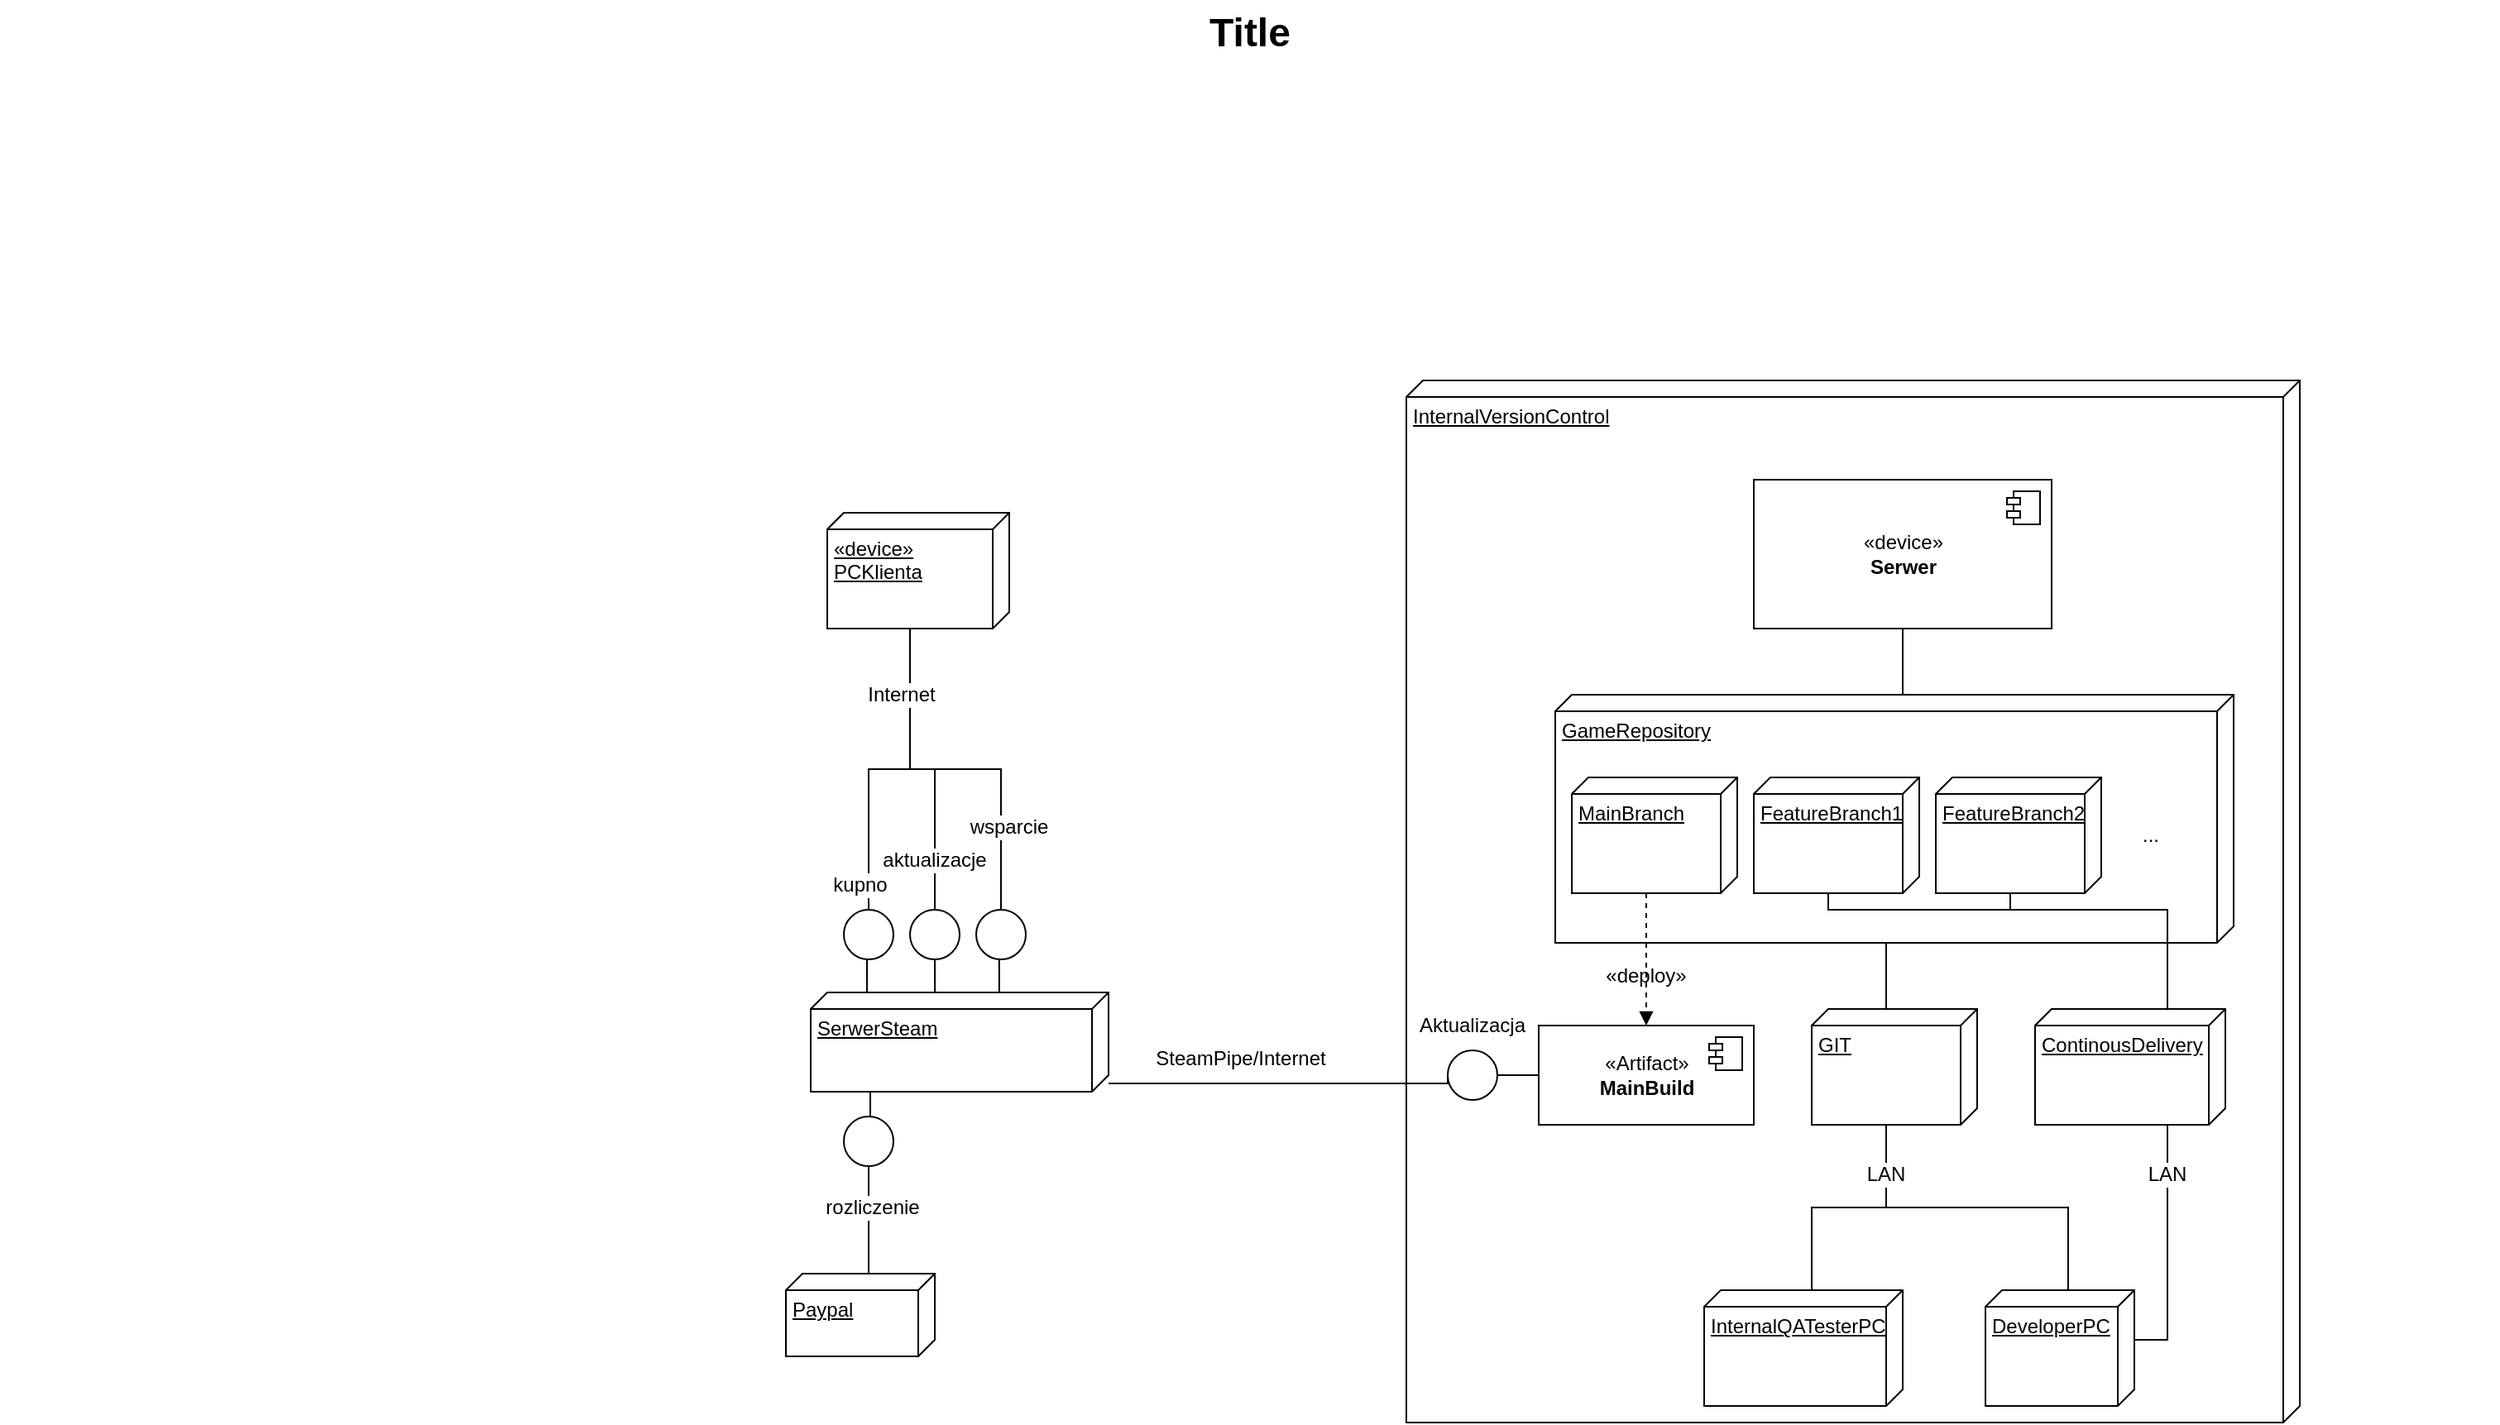 <mxfile version="13.2.4" type="google"><diagram name="Page-1" id="929967ad-93f9-6ef4-fab6-5d389245f69c"><mxGraphModel dx="1422" dy="773" grid="1" gridSize="10" guides="1" tooltips="1" connect="1" arrows="1" fold="1" page="1" pageScale="1.5" pageWidth="1169" pageHeight="826" background="none" math="0" shadow="0"><root><mxCell id="0" style=";html=1;"/><mxCell id="1" style=";html=1;" parent="0"/><mxCell id="1672d66443f91eb5-23" value="Title" style="text;strokeColor=none;fillColor=none;html=1;fontSize=24;fontStyle=1;verticalAlign=middle;align=center;" parent="1" vertex="1"><mxGeometry x="120" y="40" width="1510" height="40" as="geometry"/></mxCell><mxCell id="Bc8ptzITV78zBMkBvAhY-1" value="&lt;div&gt;SerwerSteam&lt;/div&gt;" style="verticalAlign=top;align=left;spacingTop=8;spacingLeft=2;spacingRight=12;shape=cube;size=10;direction=south;fontStyle=4;html=1;" vertex="1" parent="1"><mxGeometry x="610" y="640" width="180" height="60" as="geometry"/></mxCell><mxCell id="Bc8ptzITV78zBMkBvAhY-8" value="&lt;div&gt;«device»&lt;/div&gt;&lt;div&gt;PCKlienta&lt;/div&gt;" style="verticalAlign=top;align=left;spacingTop=8;spacingLeft=2;spacingRight=12;shape=cube;size=10;direction=south;fontStyle=4;html=1;" vertex="1" parent="1"><mxGeometry x="620" y="350" width="110" height="70" as="geometry"/></mxCell><mxCell id="Bc8ptzITV78zBMkBvAhY-9" value="&lt;div&gt;InternalVersionControl&lt;/div&gt;" style="verticalAlign=top;align=left;spacingTop=8;spacingLeft=2;spacingRight=12;shape=cube;size=10;direction=south;fontStyle=4;html=1;" vertex="1" parent="1"><mxGeometry x="970" y="270" width="540" height="630" as="geometry"/></mxCell><mxCell id="Bc8ptzITV78zBMkBvAhY-11" value="&lt;div&gt;SteamPipe/Internet&lt;/div&gt;" style="text;html=1;strokeColor=none;fillColor=none;align=center;verticalAlign=middle;whiteSpace=wrap;rounded=0;" vertex="1" parent="1"><mxGeometry x="850" y="670" width="40" height="20" as="geometry"/></mxCell><mxCell id="Bc8ptzITV78zBMkBvAhY-14" value="&lt;div&gt;GameRepository&lt;/div&gt;" style="verticalAlign=top;align=left;spacingTop=8;spacingLeft=2;spacingRight=12;shape=cube;size=10;direction=south;fontStyle=4;html=1;" vertex="1" parent="1"><mxGeometry x="1060" y="460" width="410" height="150" as="geometry"/></mxCell><mxCell id="Bc8ptzITV78zBMkBvAhY-25" style="edgeStyle=orthogonalEdgeStyle;rounded=0;orthogonalLoop=1;jettySize=auto;html=1;exitX=0;exitY=0;exitDx=0;exitDy=40;exitPerimeter=0;entryX=0;entryY=0;entryDx=70;entryDy=55;entryPerimeter=0;endArrow=none;endFill=0;" edge="1" parent="1" source="Bc8ptzITV78zBMkBvAhY-15" target="Bc8ptzITV78zBMkBvAhY-22"><mxGeometry relative="1" as="geometry"/></mxCell><mxCell id="Bc8ptzITV78zBMkBvAhY-15" value="DeveloperPC" style="verticalAlign=top;align=left;spacingTop=8;spacingLeft=2;spacingRight=12;shape=cube;size=10;direction=south;fontStyle=4;html=1;" vertex="1" parent="1"><mxGeometry x="1320" y="820" width="90" height="70" as="geometry"/></mxCell><mxCell id="Bc8ptzITV78zBMkBvAhY-17" value="MainBranch" style="verticalAlign=top;align=left;spacingTop=8;spacingLeft=2;spacingRight=12;shape=cube;size=10;direction=south;fontStyle=4;html=1;" vertex="1" parent="1"><mxGeometry x="1070" y="510" width="100" height="70" as="geometry"/></mxCell><mxCell id="Bc8ptzITV78zBMkBvAhY-31" style="edgeStyle=orthogonalEdgeStyle;rounded=0;orthogonalLoop=1;jettySize=auto;html=1;exitX=0;exitY=0;exitDx=70;exitDy=55;exitPerimeter=0;endArrow=none;endFill=0;" edge="1" parent="1" source="Bc8ptzITV78zBMkBvAhY-18" target="Bc8ptzITV78zBMkBvAhY-29"><mxGeometry relative="1" as="geometry"><Array as="points"><mxPoint x="1225" y="590"/><mxPoint x="1430" y="590"/></Array></mxGeometry></mxCell><mxCell id="Bc8ptzITV78zBMkBvAhY-18" value="&lt;div&gt;FeatureBranch1&lt;/div&gt;" style="verticalAlign=top;align=left;spacingTop=8;spacingLeft=2;spacingRight=12;shape=cube;size=10;direction=south;fontStyle=4;html=1;" vertex="1" parent="1"><mxGeometry x="1180" y="510" width="100" height="70" as="geometry"/></mxCell><mxCell id="Bc8ptzITV78zBMkBvAhY-30" style="edgeStyle=orthogonalEdgeStyle;rounded=0;orthogonalLoop=1;jettySize=auto;html=1;exitX=0;exitY=0;exitDx=70;exitDy=55;exitPerimeter=0;entryX=0;entryY=0;entryDx=0;entryDy=52.5;entryPerimeter=0;endArrow=none;endFill=0;" edge="1" parent="1" source="Bc8ptzITV78zBMkBvAhY-19" target="Bc8ptzITV78zBMkBvAhY-29"><mxGeometry relative="1" as="geometry"><Array as="points"><mxPoint x="1335" y="590"/><mxPoint x="1430" y="590"/><mxPoint x="1430" y="650"/></Array></mxGeometry></mxCell><mxCell id="Bc8ptzITV78zBMkBvAhY-19" value="&lt;div&gt;FeatureBranch2&lt;/div&gt;" style="verticalAlign=top;align=left;spacingTop=8;spacingLeft=2;spacingRight=12;shape=cube;size=10;direction=south;fontStyle=4;html=1;" vertex="1" parent="1"><mxGeometry x="1290" y="510" width="100" height="70" as="geometry"/></mxCell><mxCell id="Bc8ptzITV78zBMkBvAhY-20" value="..." style="text;html=1;strokeColor=none;fillColor=none;align=center;verticalAlign=middle;whiteSpace=wrap;rounded=0;" vertex="1" parent="1"><mxGeometry x="1400" y="535" width="40" height="20" as="geometry"/></mxCell><mxCell id="Bc8ptzITV78zBMkBvAhY-24" style="edgeStyle=orthogonalEdgeStyle;rounded=0;orthogonalLoop=1;jettySize=auto;html=1;exitX=0;exitY=0;exitDx=0;exitDy=55;exitPerimeter=0;entryX=0;entryY=0;entryDx=150;entryDy=210;entryPerimeter=0;endArrow=none;endFill=0;" edge="1" parent="1" source="Bc8ptzITV78zBMkBvAhY-22" target="Bc8ptzITV78zBMkBvAhY-14"><mxGeometry relative="1" as="geometry"/></mxCell><mxCell id="Bc8ptzITV78zBMkBvAhY-22" value="&lt;div&gt;GIT&lt;/div&gt;" style="verticalAlign=top;align=left;spacingTop=8;spacingLeft=2;spacingRight=12;shape=cube;size=10;direction=south;fontStyle=4;html=1;" vertex="1" parent="1"><mxGeometry x="1215" y="650" width="100" height="70" as="geometry"/></mxCell><mxCell id="Bc8ptzITV78zBMkBvAhY-72" style="edgeStyle=orthogonalEdgeStyle;rounded=0;orthogonalLoop=1;jettySize=auto;html=1;exitX=0;exitY=0;exitDx=0;exitDy=55;exitPerimeter=0;entryX=0;entryY=0;entryDx=70;entryDy=55;entryPerimeter=0;endArrow=none;endFill=0;" edge="1" parent="1" source="Bc8ptzITV78zBMkBvAhY-26" target="Bc8ptzITV78zBMkBvAhY-22"><mxGeometry relative="1" as="geometry"/></mxCell><mxCell id="Bc8ptzITV78zBMkBvAhY-26" value="InternalQATesterPC" style="verticalAlign=top;align=left;spacingTop=8;spacingLeft=2;spacingRight=12;shape=cube;size=10;direction=south;fontStyle=4;html=1;" vertex="1" parent="1"><mxGeometry x="1150" y="820" width="120" height="70" as="geometry"/></mxCell><mxCell id="Bc8ptzITV78zBMkBvAhY-6" value="«Artifact»&lt;br&gt;&lt;b&gt;MainBuild&lt;/b&gt;" style="html=1;dropTarget=0;" vertex="1" parent="1"><mxGeometry x="1050" y="660" width="130" height="60" as="geometry"/></mxCell><mxCell id="Bc8ptzITV78zBMkBvAhY-7" value="" style="shape=component;jettyWidth=8;jettyHeight=4;" vertex="1" parent="Bc8ptzITV78zBMkBvAhY-6"><mxGeometry x="1" width="20" height="20" relative="1" as="geometry"><mxPoint x="-27" y="7" as="offset"/></mxGeometry></mxCell><mxCell id="Bc8ptzITV78zBMkBvAhY-32" style="edgeStyle=orthogonalEdgeStyle;rounded=0;orthogonalLoop=1;jettySize=auto;html=1;exitX=0;exitY=0;exitDx=70;exitDy=62.5;exitPerimeter=0;entryX=0;entryY=0;entryDx=30;entryDy=0;entryPerimeter=0;endArrow=none;endFill=0;" edge="1" parent="1" source="Bc8ptzITV78zBMkBvAhY-29" target="Bc8ptzITV78zBMkBvAhY-15"><mxGeometry relative="1" as="geometry"><Array as="points"><mxPoint x="1430" y="720"/><mxPoint x="1430" y="850"/></Array></mxGeometry></mxCell><mxCell id="Bc8ptzITV78zBMkBvAhY-29" value="ContinousDelivery" style="verticalAlign=top;align=left;spacingTop=8;spacingLeft=2;spacingRight=12;shape=cube;size=10;direction=south;fontStyle=4;html=1;" vertex="1" parent="1"><mxGeometry x="1350" y="650" width="115" height="70" as="geometry"/></mxCell><mxCell id="Bc8ptzITV78zBMkBvAhY-10" style="edgeStyle=orthogonalEdgeStyle;rounded=0;orthogonalLoop=1;jettySize=auto;html=1;exitX=0;exitY=0;exitDx=55;exitDy=0;exitPerimeter=0;endArrow=none;endFill=0;entryX=0;entryY=0.5;entryDx=0;entryDy=0;" edge="1" parent="1" source="Bc8ptzITV78zBMkBvAhY-1" target="Bc8ptzITV78zBMkBvAhY-35"><mxGeometry relative="1" as="geometry"><Array as="points"><mxPoint x="995" y="695"/></Array></mxGeometry></mxCell><mxCell id="Bc8ptzITV78zBMkBvAhY-36" style="edgeStyle=orthogonalEdgeStyle;rounded=0;orthogonalLoop=1;jettySize=auto;html=1;exitX=1;exitY=0.5;exitDx=0;exitDy=0;entryX=0;entryY=0.5;entryDx=0;entryDy=0;endArrow=none;endFill=0;" edge="1" parent="1" source="Bc8ptzITV78zBMkBvAhY-35" target="Bc8ptzITV78zBMkBvAhY-6"><mxGeometry relative="1" as="geometry"/></mxCell><mxCell id="Bc8ptzITV78zBMkBvAhY-35" value="" style="ellipse;whiteSpace=wrap;html=1;aspect=fixed;" vertex="1" parent="1"><mxGeometry x="995" y="675" width="30" height="30" as="geometry"/></mxCell><mxCell id="Bc8ptzITV78zBMkBvAhY-37" value="Aktualizacja" style="text;html=1;strokeColor=none;fillColor=none;align=center;verticalAlign=middle;whiteSpace=wrap;rounded=0;labelBackgroundColor=#ffffff;" vertex="1" parent="1"><mxGeometry x="990" y="650" width="40" height="20" as="geometry"/></mxCell><mxCell id="Bc8ptzITV78zBMkBvAhY-42" style="edgeStyle=orthogonalEdgeStyle;rounded=0;orthogonalLoop=1;jettySize=auto;html=1;exitX=0.5;exitY=1;exitDx=0;exitDy=0;entryX=-0.008;entryY=0.811;entryDx=0;entryDy=0;entryPerimeter=0;endArrow=none;endFill=0;" edge="1" parent="1" source="Bc8ptzITV78zBMkBvAhY-39" target="Bc8ptzITV78zBMkBvAhY-1"><mxGeometry relative="1" as="geometry"/></mxCell><mxCell id="Bc8ptzITV78zBMkBvAhY-46" style="edgeStyle=orthogonalEdgeStyle;rounded=0;orthogonalLoop=1;jettySize=auto;html=1;exitX=0.5;exitY=0;exitDx=0;exitDy=0;entryX=0;entryY=0;entryDx=70;entryDy=60;entryPerimeter=0;endArrow=none;endFill=0;" edge="1" parent="1" source="Bc8ptzITV78zBMkBvAhY-39" target="Bc8ptzITV78zBMkBvAhY-8"><mxGeometry relative="1" as="geometry"/></mxCell><mxCell id="Bc8ptzITV78zBMkBvAhY-39" value="" style="ellipse;whiteSpace=wrap;html=1;aspect=fixed;" vertex="1" parent="1"><mxGeometry x="630" y="590" width="30" height="30" as="geometry"/></mxCell><mxCell id="Bc8ptzITV78zBMkBvAhY-43" style="edgeStyle=orthogonalEdgeStyle;rounded=0;orthogonalLoop=1;jettySize=auto;html=1;exitX=0.5;exitY=1;exitDx=0;exitDy=0;entryX=0;entryY=0.583;entryDx=0;entryDy=0;entryPerimeter=0;endArrow=none;endFill=0;" edge="1" parent="1" source="Bc8ptzITV78zBMkBvAhY-40" target="Bc8ptzITV78zBMkBvAhY-1"><mxGeometry relative="1" as="geometry"/></mxCell><mxCell id="Bc8ptzITV78zBMkBvAhY-47" style="edgeStyle=orthogonalEdgeStyle;rounded=0;orthogonalLoop=1;jettySize=auto;html=1;exitX=0.5;exitY=0;exitDx=0;exitDy=0;entryX=0;entryY=0;entryDx=70;entryDy=60;entryPerimeter=0;endArrow=none;endFill=0;" edge="1" parent="1" source="Bc8ptzITV78zBMkBvAhY-40" target="Bc8ptzITV78zBMkBvAhY-8"><mxGeometry relative="1" as="geometry"/></mxCell><mxCell id="Bc8ptzITV78zBMkBvAhY-40" value="" style="ellipse;whiteSpace=wrap;html=1;aspect=fixed;" vertex="1" parent="1"><mxGeometry x="670" y="590" width="30" height="30" as="geometry"/></mxCell><mxCell id="Bc8ptzITV78zBMkBvAhY-44" style="edgeStyle=orthogonalEdgeStyle;rounded=0;orthogonalLoop=1;jettySize=auto;html=1;exitX=0.5;exitY=1;exitDx=0;exitDy=0;entryX=0;entryY=0.367;entryDx=0;entryDy=0;entryPerimeter=0;endArrow=none;endFill=0;" edge="1" parent="1" source="Bc8ptzITV78zBMkBvAhY-41" target="Bc8ptzITV78zBMkBvAhY-1"><mxGeometry relative="1" as="geometry"/></mxCell><mxCell id="Bc8ptzITV78zBMkBvAhY-48" style="edgeStyle=orthogonalEdgeStyle;rounded=0;orthogonalLoop=1;jettySize=auto;html=1;exitX=0.5;exitY=0;exitDx=0;exitDy=0;entryX=0;entryY=0;entryDx=70;entryDy=60;entryPerimeter=0;endArrow=none;endFill=0;" edge="1" parent="1" source="Bc8ptzITV78zBMkBvAhY-41" target="Bc8ptzITV78zBMkBvAhY-8"><mxGeometry relative="1" as="geometry"/></mxCell><mxCell id="Bc8ptzITV78zBMkBvAhY-41" value="" style="ellipse;whiteSpace=wrap;html=1;aspect=fixed;" vertex="1" parent="1"><mxGeometry x="710" y="590" width="30" height="30" as="geometry"/></mxCell><mxCell id="Bc8ptzITV78zBMkBvAhY-50" value="&lt;div&gt;kupno&lt;/div&gt;" style="text;html=1;strokeColor=none;fillColor=none;align=center;verticalAlign=middle;whiteSpace=wrap;rounded=0;labelBackgroundColor=#ffffff;" vertex="1" parent="1"><mxGeometry x="620" y="565" width="40" height="20" as="geometry"/></mxCell><mxCell id="Bc8ptzITV78zBMkBvAhY-52" value="aktualizacje" style="text;html=1;strokeColor=none;fillColor=none;align=center;verticalAlign=middle;whiteSpace=wrap;rounded=0;labelBackgroundColor=#ffffff;" vertex="1" parent="1"><mxGeometry x="665" y="550" width="40" height="20" as="geometry"/></mxCell><mxCell id="Bc8ptzITV78zBMkBvAhY-54" value="wsparcie" style="text;html=1;strokeColor=none;fillColor=none;align=center;verticalAlign=middle;whiteSpace=wrap;rounded=0;labelBackgroundColor=#ffffff;" vertex="1" parent="1"><mxGeometry x="705" y="530" width="50" height="20" as="geometry"/></mxCell><mxCell id="Bc8ptzITV78zBMkBvAhY-56" value="&lt;div&gt;Paypal&lt;/div&gt;" style="verticalAlign=top;align=left;spacingTop=8;spacingLeft=2;spacingRight=12;shape=cube;size=10;direction=south;fontStyle=4;html=1;" vertex="1" parent="1"><mxGeometry x="595" y="810" width="90" height="50" as="geometry"/></mxCell><mxCell id="Bc8ptzITV78zBMkBvAhY-58" style="edgeStyle=orthogonalEdgeStyle;rounded=0;orthogonalLoop=1;jettySize=auto;html=1;exitX=0.5;exitY=0;exitDx=0;exitDy=0;entryX=1.008;entryY=0.8;entryDx=0;entryDy=0;entryPerimeter=0;endArrow=none;endFill=0;" edge="1" parent="1" source="Bc8ptzITV78zBMkBvAhY-57" target="Bc8ptzITV78zBMkBvAhY-1"><mxGeometry relative="1" as="geometry"/></mxCell><mxCell id="Bc8ptzITV78zBMkBvAhY-76" style="edgeStyle=orthogonalEdgeStyle;rounded=0;orthogonalLoop=1;jettySize=auto;html=1;exitX=0.5;exitY=1;exitDx=0;exitDy=0;entryX=0;entryY=0;entryDx=0;entryDy=40;entryPerimeter=0;endArrow=none;endFill=0;" edge="1" parent="1" source="Bc8ptzITV78zBMkBvAhY-57" target="Bc8ptzITV78zBMkBvAhY-56"><mxGeometry relative="1" as="geometry"/></mxCell><mxCell id="Bc8ptzITV78zBMkBvAhY-57" value="" style="ellipse;whiteSpace=wrap;html=1;aspect=fixed;" vertex="1" parent="1"><mxGeometry x="630" y="715" width="30" height="30" as="geometry"/></mxCell><mxCell id="Bc8ptzITV78zBMkBvAhY-59" value="rozliczenie" style="text;html=1;strokeColor=none;fillColor=none;align=center;verticalAlign=middle;whiteSpace=wrap;rounded=0;labelBackgroundColor=#ffffff;" vertex="1" parent="1"><mxGeometry x="620" y="760" width="55" height="20" as="geometry"/></mxCell><mxCell id="Bc8ptzITV78zBMkBvAhY-61" value="&lt;div&gt;Internet&lt;/div&gt;" style="text;html=1;strokeColor=none;fillColor=none;align=center;verticalAlign=middle;whiteSpace=wrap;rounded=0;labelBackgroundColor=#ffffff;" vertex="1" parent="1"><mxGeometry x="645" y="450" width="40" height="20" as="geometry"/></mxCell><mxCell id="Bc8ptzITV78zBMkBvAhY-67" style="edgeStyle=orthogonalEdgeStyle;rounded=0;orthogonalLoop=1;jettySize=auto;html=1;exitX=0.5;exitY=1;exitDx=0;exitDy=0;entryX=0;entryY=0;entryDx=0;entryDy=200;entryPerimeter=0;endArrow=none;endFill=0;" edge="1" parent="1" source="Bc8ptzITV78zBMkBvAhY-65" target="Bc8ptzITV78zBMkBvAhY-14"><mxGeometry relative="1" as="geometry"/></mxCell><mxCell id="Bc8ptzITV78zBMkBvAhY-65" value="«device»&lt;br&gt;&lt;b&gt;Serwer&lt;/b&gt;" style="html=1;dropTarget=0;labelBackgroundColor=#ffffff;" vertex="1" parent="1"><mxGeometry x="1180" y="330" width="180" height="90" as="geometry"/></mxCell><mxCell id="Bc8ptzITV78zBMkBvAhY-66" value="" style="shape=component;jettyWidth=8;jettyHeight=4;" vertex="1" parent="Bc8ptzITV78zBMkBvAhY-65"><mxGeometry x="1" width="20" height="20" relative="1" as="geometry"><mxPoint x="-27" y="7" as="offset"/></mxGeometry></mxCell><mxCell id="Bc8ptzITV78zBMkBvAhY-68" value="«deploy»" style="text;html=1;strokeColor=none;fillColor=none;align=center;verticalAlign=middle;whiteSpace=wrap;rounded=0;labelBackgroundColor=#ffffff;" vertex="1" parent="1"><mxGeometry x="1095" y="620" width="40" height="20" as="geometry"/></mxCell><mxCell id="Bc8ptzITV78zBMkBvAhY-69" style="edgeStyle=orthogonalEdgeStyle;rounded=0;orthogonalLoop=1;jettySize=auto;html=1;exitX=0;exitY=0;exitDx=70;exitDy=55;exitPerimeter=0;entryX=0.5;entryY=0;entryDx=0;entryDy=0;endArrow=block;endFill=1;dashed=1;" edge="1" parent="1" source="Bc8ptzITV78zBMkBvAhY-17" target="Bc8ptzITV78zBMkBvAhY-6"><mxGeometry relative="1" as="geometry"><mxPoint x="1115" y="580" as="sourcePoint"/><mxPoint x="1115" y="660" as="targetPoint"/></mxGeometry></mxCell><mxCell id="Bc8ptzITV78zBMkBvAhY-70" value="LAN" style="text;html=1;strokeColor=none;fillColor=none;align=center;verticalAlign=middle;whiteSpace=wrap;rounded=0;labelBackgroundColor=#ffffff;" vertex="1" parent="1"><mxGeometry x="1240" y="740" width="40" height="20" as="geometry"/></mxCell><mxCell id="Bc8ptzITV78zBMkBvAhY-73" value="LAN" style="text;html=1;strokeColor=none;fillColor=none;align=center;verticalAlign=middle;whiteSpace=wrap;rounded=0;labelBackgroundColor=#ffffff;" vertex="1" parent="1"><mxGeometry x="1410" y="740" width="40" height="20" as="geometry"/></mxCell></root></mxGraphModel></diagram></mxfile>